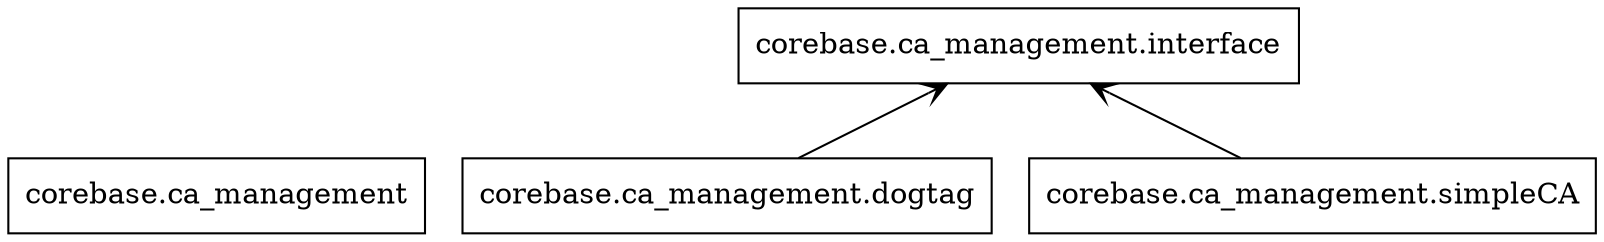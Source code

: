 digraph "packages" {
charset="utf-8"
rankdir=BT
"0" [label="corebase.ca_management", shape="box"];
"1" [label="corebase.ca_management.dogtag", shape="box"];
"2" [label="corebase.ca_management.interface", shape="box"];
"3" [label="corebase.ca_management.simpleCA", shape="box"];
"1" -> "2" [arrowhead="open", arrowtail="none"];
"3" -> "2" [arrowhead="open", arrowtail="none"];
}
